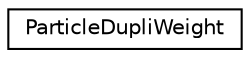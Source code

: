 digraph G
{
  edge [fontname="Helvetica",fontsize="10",labelfontname="Helvetica",labelfontsize="10"];
  node [fontname="Helvetica",fontsize="10",shape=record];
  rankdir=LR;
  Node1 [label="ParticleDupliWeight",height=0.2,width=0.4,color="black", fillcolor="white", style="filled",URL="$d3/dcf/structParticleDupliWeight.html"];
}
